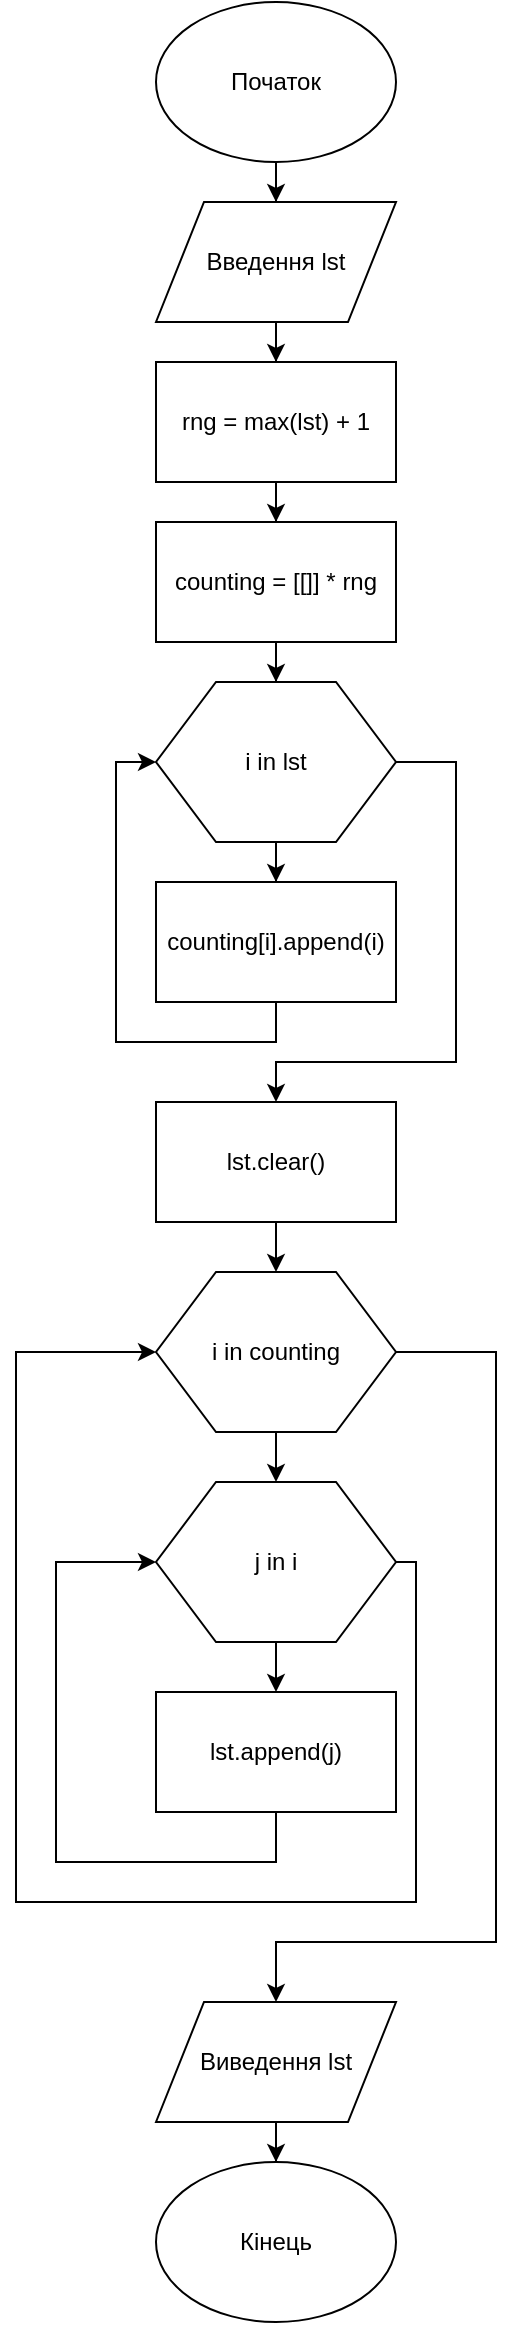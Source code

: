 <mxfile version="12.1.5" type="device" pages="1"><diagram id="dB1THNFQH96t44f8qNYR" name="Page-1"><mxGraphModel dx="2048" dy="1109" grid="1" gridSize="10" guides="1" tooltips="1" connect="1" arrows="1" fold="1" page="1" pageScale="1" pageWidth="900" pageHeight="1600" math="0" shadow="0"><root><mxCell id="0"/><mxCell id="1" parent="0"/><mxCell id="gM0uy4kYvN24FJa0DRkc-7" value="" style="edgeStyle=orthogonalEdgeStyle;rounded=0;orthogonalLoop=1;jettySize=auto;html=1;" edge="1" parent="1" source="gM0uy4kYvN24FJa0DRkc-1" target="gM0uy4kYvN24FJa0DRkc-2"><mxGeometry relative="1" as="geometry"/></mxCell><mxCell id="gM0uy4kYvN24FJa0DRkc-1" value="Початок" style="ellipse;whiteSpace=wrap;html=1;" vertex="1" parent="1"><mxGeometry x="360" y="10" width="120" height="80" as="geometry"/></mxCell><mxCell id="gM0uy4kYvN24FJa0DRkc-8" value="" style="edgeStyle=orthogonalEdgeStyle;rounded=0;orthogonalLoop=1;jettySize=auto;html=1;" edge="1" parent="1" source="gM0uy4kYvN24FJa0DRkc-2" target="gM0uy4kYvN24FJa0DRkc-3"><mxGeometry relative="1" as="geometry"/></mxCell><mxCell id="gM0uy4kYvN24FJa0DRkc-2" value="Введення lst" style="shape=parallelogram;perimeter=parallelogramPerimeter;whiteSpace=wrap;html=1;" vertex="1" parent="1"><mxGeometry x="360" y="110" width="120" height="60" as="geometry"/></mxCell><mxCell id="gM0uy4kYvN24FJa0DRkc-9" value="" style="edgeStyle=orthogonalEdgeStyle;rounded=0;orthogonalLoop=1;jettySize=auto;html=1;" edge="1" parent="1" source="gM0uy4kYvN24FJa0DRkc-3" target="gM0uy4kYvN24FJa0DRkc-5"><mxGeometry relative="1" as="geometry"/></mxCell><mxCell id="gM0uy4kYvN24FJa0DRkc-3" value="rng = max(lst) + 1" style="rounded=0;whiteSpace=wrap;html=1;" vertex="1" parent="1"><mxGeometry x="360" y="190" width="120" height="60" as="geometry"/></mxCell><mxCell id="gM0uy4kYvN24FJa0DRkc-10" value="" style="edgeStyle=orthogonalEdgeStyle;rounded=0;orthogonalLoop=1;jettySize=auto;html=1;" edge="1" parent="1" source="gM0uy4kYvN24FJa0DRkc-5" target="gM0uy4kYvN24FJa0DRkc-6"><mxGeometry relative="1" as="geometry"/></mxCell><mxCell id="gM0uy4kYvN24FJa0DRkc-5" value="counting = [[]] * rng" style="rounded=0;whiteSpace=wrap;html=1;" vertex="1" parent="1"><mxGeometry x="360" y="270" width="120" height="60" as="geometry"/></mxCell><mxCell id="gM0uy4kYvN24FJa0DRkc-12" value="" style="edgeStyle=orthogonalEdgeStyle;rounded=0;orthogonalLoop=1;jettySize=auto;html=1;" edge="1" parent="1" source="gM0uy4kYvN24FJa0DRkc-6" target="gM0uy4kYvN24FJa0DRkc-11"><mxGeometry relative="1" as="geometry"/></mxCell><mxCell id="gM0uy4kYvN24FJa0DRkc-16" style="edgeStyle=orthogonalEdgeStyle;rounded=0;orthogonalLoop=1;jettySize=auto;html=1;exitX=1;exitY=0.5;exitDx=0;exitDy=0;entryX=0.5;entryY=0;entryDx=0;entryDy=0;" edge="1" parent="1" source="gM0uy4kYvN24FJa0DRkc-6" target="gM0uy4kYvN24FJa0DRkc-15"><mxGeometry relative="1" as="geometry"><mxPoint x="520" y="560" as="targetPoint"/><Array as="points"><mxPoint x="510" y="390"/><mxPoint x="510" y="540"/><mxPoint x="420" y="540"/></Array></mxGeometry></mxCell><mxCell id="gM0uy4kYvN24FJa0DRkc-6" value="i in lst" style="shape=hexagon;perimeter=hexagonPerimeter2;whiteSpace=wrap;html=1;" vertex="1" parent="1"><mxGeometry x="360" y="350" width="120" height="80" as="geometry"/></mxCell><mxCell id="gM0uy4kYvN24FJa0DRkc-14" value="" style="edgeStyle=orthogonalEdgeStyle;rounded=0;orthogonalLoop=1;jettySize=auto;html=1;entryX=0;entryY=0.5;entryDx=0;entryDy=0;" edge="1" parent="1" source="gM0uy4kYvN24FJa0DRkc-11" target="gM0uy4kYvN24FJa0DRkc-6"><mxGeometry relative="1" as="geometry"><mxPoint x="310" y="380" as="targetPoint"/><Array as="points"><mxPoint x="420" y="530"/><mxPoint x="340" y="530"/><mxPoint x="340" y="390"/></Array></mxGeometry></mxCell><mxCell id="gM0uy4kYvN24FJa0DRkc-11" value="counting[i].append(i)" style="rounded=0;whiteSpace=wrap;html=1;" vertex="1" parent="1"><mxGeometry x="360" y="450" width="120" height="60" as="geometry"/></mxCell><mxCell id="gM0uy4kYvN24FJa0DRkc-18" style="edgeStyle=orthogonalEdgeStyle;rounded=0;orthogonalLoop=1;jettySize=auto;html=1;exitX=0.5;exitY=1;exitDx=0;exitDy=0;entryX=0.5;entryY=0;entryDx=0;entryDy=0;" edge="1" parent="1" source="gM0uy4kYvN24FJa0DRkc-15" target="gM0uy4kYvN24FJa0DRkc-17"><mxGeometry relative="1" as="geometry"/></mxCell><mxCell id="gM0uy4kYvN24FJa0DRkc-15" value="lst.clear()" style="rounded=0;whiteSpace=wrap;html=1;" vertex="1" parent="1"><mxGeometry x="360" y="560" width="120" height="60" as="geometry"/></mxCell><mxCell id="gM0uy4kYvN24FJa0DRkc-20" value="" style="edgeStyle=orthogonalEdgeStyle;rounded=0;orthogonalLoop=1;jettySize=auto;html=1;" edge="1" parent="1" source="gM0uy4kYvN24FJa0DRkc-17" target="gM0uy4kYvN24FJa0DRkc-19"><mxGeometry relative="1" as="geometry"/></mxCell><mxCell id="gM0uy4kYvN24FJa0DRkc-27" style="edgeStyle=orthogonalEdgeStyle;rounded=0;orthogonalLoop=1;jettySize=auto;html=1;exitX=1;exitY=0.5;exitDx=0;exitDy=0;entryX=0.5;entryY=0;entryDx=0;entryDy=0;" edge="1" parent="1" source="gM0uy4kYvN24FJa0DRkc-17" target="gM0uy4kYvN24FJa0DRkc-24"><mxGeometry relative="1" as="geometry"><mxPoint x="410" y="1009" as="targetPoint"/><Array as="points"><mxPoint x="530" y="685"/><mxPoint x="530" y="980"/><mxPoint x="420" y="980"/></Array></mxGeometry></mxCell><mxCell id="gM0uy4kYvN24FJa0DRkc-17" value="i in counting" style="shape=hexagon;perimeter=hexagonPerimeter2;whiteSpace=wrap;html=1;" vertex="1" parent="1"><mxGeometry x="360" y="645" width="120" height="80" as="geometry"/></mxCell><mxCell id="gM0uy4kYvN24FJa0DRkc-23" value="" style="edgeStyle=orthogonalEdgeStyle;rounded=0;orthogonalLoop=1;jettySize=auto;html=1;" edge="1" parent="1" source="gM0uy4kYvN24FJa0DRkc-19" target="gM0uy4kYvN24FJa0DRkc-21"><mxGeometry relative="1" as="geometry"/></mxCell><mxCell id="gM0uy4kYvN24FJa0DRkc-31" style="edgeStyle=orthogonalEdgeStyle;rounded=0;orthogonalLoop=1;jettySize=auto;html=1;exitX=1;exitY=0.5;exitDx=0;exitDy=0;entryX=0;entryY=0.5;entryDx=0;entryDy=0;" edge="1" parent="1" source="gM0uy4kYvN24FJa0DRkc-19" target="gM0uy4kYvN24FJa0DRkc-17"><mxGeometry relative="1" as="geometry"><mxPoint x="290" y="670" as="targetPoint"/><Array as="points"><mxPoint x="490" y="790"/><mxPoint x="490" y="960"/><mxPoint x="290" y="960"/><mxPoint x="290" y="685"/></Array></mxGeometry></mxCell><mxCell id="gM0uy4kYvN24FJa0DRkc-19" value="j in i" style="shape=hexagon;perimeter=hexagonPerimeter2;whiteSpace=wrap;html=1;" vertex="1" parent="1"><mxGeometry x="360" y="750" width="120" height="80" as="geometry"/></mxCell><mxCell id="gM0uy4kYvN24FJa0DRkc-30" style="edgeStyle=orthogonalEdgeStyle;rounded=0;orthogonalLoop=1;jettySize=auto;html=1;exitX=0.5;exitY=1;exitDx=0;exitDy=0;entryX=0;entryY=0.5;entryDx=0;entryDy=0;" edge="1" parent="1" source="gM0uy4kYvN24FJa0DRkc-21" target="gM0uy4kYvN24FJa0DRkc-19"><mxGeometry relative="1" as="geometry"><mxPoint x="290" y="800" as="targetPoint"/><Array as="points"><mxPoint x="420" y="940"/><mxPoint x="310" y="940"/><mxPoint x="310" y="790"/></Array></mxGeometry></mxCell><mxCell id="gM0uy4kYvN24FJa0DRkc-21" value="lst.append(j)" style="rounded=0;whiteSpace=wrap;html=1;" vertex="1" parent="1"><mxGeometry x="360" y="855" width="120" height="60" as="geometry"/></mxCell><mxCell id="gM0uy4kYvN24FJa0DRkc-29" value="" style="edgeStyle=orthogonalEdgeStyle;rounded=0;orthogonalLoop=1;jettySize=auto;html=1;" edge="1" parent="1" source="gM0uy4kYvN24FJa0DRkc-24" target="gM0uy4kYvN24FJa0DRkc-26"><mxGeometry relative="1" as="geometry"/></mxCell><mxCell id="gM0uy4kYvN24FJa0DRkc-24" value="Виведення lst" style="shape=parallelogram;perimeter=parallelogramPerimeter;whiteSpace=wrap;html=1;" vertex="1" parent="1"><mxGeometry x="360" y="1010" width="120" height="60" as="geometry"/></mxCell><mxCell id="gM0uy4kYvN24FJa0DRkc-26" value="Кінець" style="ellipse;whiteSpace=wrap;html=1;" vertex="1" parent="1"><mxGeometry x="360" y="1090" width="120" height="80" as="geometry"/></mxCell></root></mxGraphModel></diagram></mxfile>